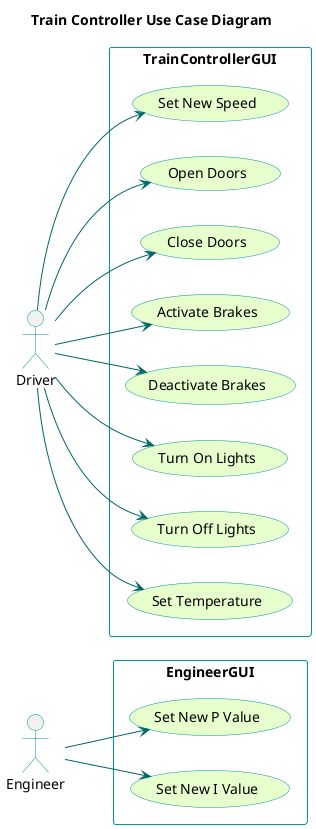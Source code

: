 @startuml

title Train Controller Use Case Diagram
'skinparam backgroundColor transparent'
skinparam usecaseBackgroundColor #e6ffcc
skinparam usecaseBorderColor 	#049595
skinparam actorBorderColor 	#049595
skinparam packageBorderColor  #049595
skinparam arrowColor #006666

rectangle TrainControllerGUI {
	(Set New Speed)
	(Open Doors)
	(Close Doors)
	(Activate Brakes)
	(Deactivate Brakes)
	(Turn On Lights)
	(Turn Off Lights)
	(Set Temperature)
}

rectangle EngineerGUI {
	(Set New P Value)
	(Set New I Value)
}

Engineer --> (Set New P Value)
Engineer --> (Set New I Value)

Driver --> (Set New Speed)
Driver --> (Open Doors)
Driver --> (Close Doors)
Driver --> (Activate Brakes)
Driver --> (Deactivate Brakes)
Driver --> (Turn On Lights)
Driver --> (Turn Off Lights)
Driver --> (Set Temperature)

left to right direction

@enduml